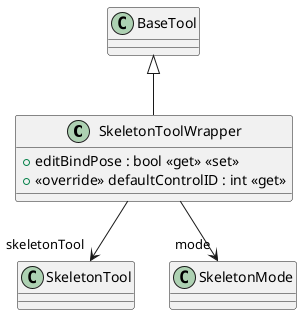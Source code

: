 @startuml
class SkeletonToolWrapper {
    + editBindPose : bool <<get>> <<set>>
    + <<override>> defaultControlID : int <<get>>
}
BaseTool <|-- SkeletonToolWrapper
SkeletonToolWrapper --> "skeletonTool" SkeletonTool
SkeletonToolWrapper --> "mode" SkeletonMode
@enduml
